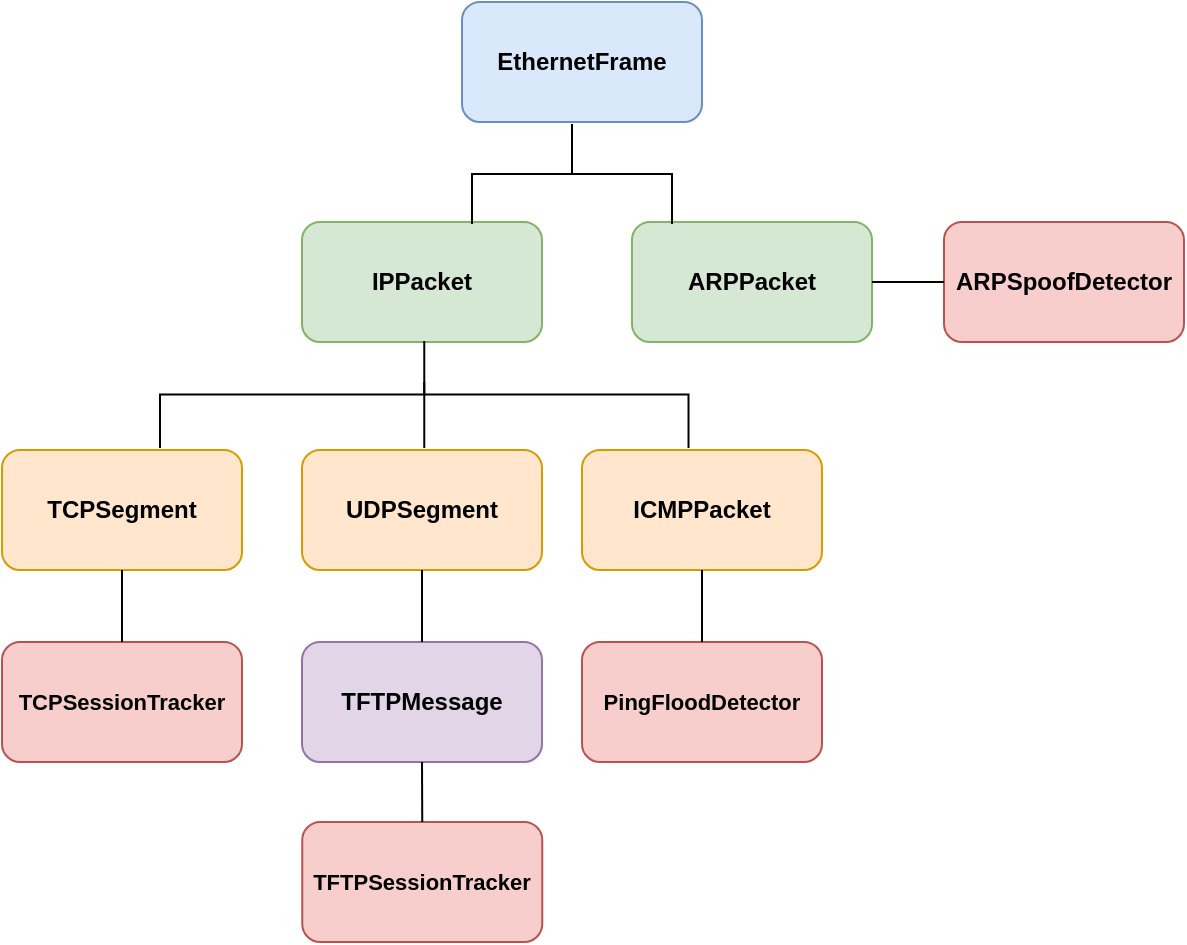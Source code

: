 <mxfile version="20.3.5" type="github">
  <diagram id="pFrUCrIVSA07nVixNRKJ" name="Page-1">
    <mxGraphModel dx="1209" dy="652" grid="1" gridSize="10" guides="1" tooltips="1" connect="1" arrows="1" fold="1" page="1" pageScale="1" pageWidth="850" pageHeight="1100" math="0" shadow="0">
      <root>
        <mxCell id="0" />
        <mxCell id="1" parent="0" />
        <mxCell id="TGutVpatn3XHoCrsepDR-1" value="EthernetFrame" style="rounded=1;whiteSpace=wrap;html=1;fillColor=#dae8fc;strokeColor=#6c8ebf;fontStyle=1;fontSize=12;" parent="1" vertex="1">
          <mxGeometry x="340" y="160" width="120" height="60" as="geometry" />
        </mxCell>
        <mxCell id="TGutVpatn3XHoCrsepDR-2" value="IPPacket" style="rounded=1;whiteSpace=wrap;html=1;fillColor=#d5e8d4;strokeColor=#82b366;fontStyle=1;fontSize=12;" parent="1" vertex="1">
          <mxGeometry x="260" y="270" width="120" height="60" as="geometry" />
        </mxCell>
        <mxCell id="TGutVpatn3XHoCrsepDR-3" value="ARPPacket" style="rounded=1;whiteSpace=wrap;html=1;fillColor=#d5e8d4;strokeColor=#82b366;fontStyle=1;fontSize=12;" parent="1" vertex="1">
          <mxGeometry x="425" y="270" width="120" height="60" as="geometry" />
        </mxCell>
        <mxCell id="TGutVpatn3XHoCrsepDR-4" value="TCPSegment" style="rounded=1;whiteSpace=wrap;html=1;fillColor=#ffe6cc;strokeColor=#d79b00;fontStyle=1;fontSize=12;" parent="1" vertex="1">
          <mxGeometry x="110" y="384" width="120" height="60" as="geometry" />
        </mxCell>
        <mxCell id="TGutVpatn3XHoCrsepDR-5" value="UDPSegment" style="rounded=1;whiteSpace=wrap;html=1;fillColor=#ffe6cc;strokeColor=#d79b00;fontStyle=1;fontSize=12;" parent="1" vertex="1">
          <mxGeometry x="260" y="384" width="120" height="60" as="geometry" />
        </mxCell>
        <mxCell id="TGutVpatn3XHoCrsepDR-6" value="ICMPPacket" style="rounded=1;whiteSpace=wrap;html=1;fillColor=#ffe6cc;strokeColor=#d79b00;fontStyle=1;fontSize=12;" parent="1" vertex="1">
          <mxGeometry x="400" y="384" width="120" height="60" as="geometry" />
        </mxCell>
        <mxCell id="TGutVpatn3XHoCrsepDR-7" value="" style="strokeWidth=1;html=1;shape=mxgraph.flowchart.annotation_2;align=left;labelPosition=right;pointerEvents=1;fontSize=12;rotation=90;" parent="1" vertex="1">
          <mxGeometry x="370" y="196" width="50" height="100" as="geometry" />
        </mxCell>
        <mxCell id="TGutVpatn3XHoCrsepDR-8" value="" style="strokeWidth=1;html=1;shape=mxgraph.flowchart.annotation_2;align=left;labelPosition=right;pointerEvents=1;fontSize=12;rotation=90;" parent="1" vertex="1">
          <mxGeometry x="294.38" y="224.13" width="53.5" height="264.25" as="geometry" />
        </mxCell>
        <mxCell id="TGutVpatn3XHoCrsepDR-10" value="" style="endArrow=none;html=1;rounded=0;fontSize=12;exitX=1;exitY=0.5;exitDx=0;exitDy=0;exitPerimeter=0;entryX=0.383;entryY=0.5;entryDx=0;entryDy=0;entryPerimeter=0;" parent="1" source="TGutVpatn3XHoCrsepDR-8" target="TGutVpatn3XHoCrsepDR-8" edge="1">
          <mxGeometry width="50" height="50" relative="1" as="geometry">
            <mxPoint x="400" y="360" as="sourcePoint" />
            <mxPoint x="450" y="310" as="targetPoint" />
          </mxGeometry>
        </mxCell>
        <mxCell id="TGutVpatn3XHoCrsepDR-12" value="ARPSpoofDetector" style="rounded=1;whiteSpace=wrap;html=1;fillColor=#f8cecc;strokeColor=#b85450;fontStyle=1;fontSize=12;" parent="1" vertex="1">
          <mxGeometry x="581" y="270" width="120" height="60" as="geometry" />
        </mxCell>
        <mxCell id="TGutVpatn3XHoCrsepDR-13" value="TFTPMessage" style="rounded=1;whiteSpace=wrap;html=1;fillColor=#e1d5e7;strokeColor=#9673a6;fontStyle=1;fontSize=12;" parent="1" vertex="1">
          <mxGeometry x="260" y="480" width="120" height="60" as="geometry" />
        </mxCell>
        <mxCell id="TGutVpatn3XHoCrsepDR-14" value="" style="endArrow=none;html=1;rounded=0;fontSize=12;exitX=0.5;exitY=1;exitDx=0;exitDy=0;entryX=0.5;entryY=0;entryDx=0;entryDy=0;" parent="1" source="TGutVpatn3XHoCrsepDR-5" target="TGutVpatn3XHoCrsepDR-13" edge="1">
          <mxGeometry width="50" height="50" relative="1" as="geometry">
            <mxPoint x="400" y="360" as="sourcePoint" />
            <mxPoint x="450" y="310" as="targetPoint" />
          </mxGeometry>
        </mxCell>
        <mxCell id="muXDeviu0V_BTwdK5TIc-1" value="TCPSessionTracker" style="rounded=1;whiteSpace=wrap;html=1;fillColor=#f8cecc;strokeColor=#b85450;fontStyle=1;fontSize=11;" vertex="1" parent="1">
          <mxGeometry x="110" y="480" width="120" height="60" as="geometry" />
        </mxCell>
        <mxCell id="muXDeviu0V_BTwdK5TIc-2" value="TFTPSessionTracker" style="rounded=1;whiteSpace=wrap;html=1;fillColor=#f8cecc;strokeColor=#b85450;fontStyle=1;fontSize=11;" vertex="1" parent="1">
          <mxGeometry x="260.13" y="570" width="120" height="60" as="geometry" />
        </mxCell>
        <mxCell id="muXDeviu0V_BTwdK5TIc-3" value="PingFloodDetector" style="rounded=1;whiteSpace=wrap;html=1;fillColor=#f8cecc;strokeColor=#b85450;fontStyle=1;fontSize=11;" vertex="1" parent="1">
          <mxGeometry x="400" y="480" width="120" height="60" as="geometry" />
        </mxCell>
        <mxCell id="muXDeviu0V_BTwdK5TIc-4" value="" style="endArrow=none;html=1;rounded=0;fontSize=11;exitX=0.5;exitY=1;exitDx=0;exitDy=0;entryX=0.5;entryY=0;entryDx=0;entryDy=0;" edge="1" parent="1" source="TGutVpatn3XHoCrsepDR-6" target="muXDeviu0V_BTwdK5TIc-3">
          <mxGeometry width="50" height="50" relative="1" as="geometry">
            <mxPoint x="400" y="460" as="sourcePoint" />
            <mxPoint x="450" y="410" as="targetPoint" />
          </mxGeometry>
        </mxCell>
        <mxCell id="muXDeviu0V_BTwdK5TIc-5" value="" style="endArrow=none;html=1;rounded=0;fontSize=11;exitX=0.5;exitY=1;exitDx=0;exitDy=0;entryX=0.5;entryY=0;entryDx=0;entryDy=0;" edge="1" parent="1" source="TGutVpatn3XHoCrsepDR-4" target="muXDeviu0V_BTwdK5TIc-1">
          <mxGeometry width="50" height="50" relative="1" as="geometry">
            <mxPoint x="400" y="460" as="sourcePoint" />
            <mxPoint x="450" y="410" as="targetPoint" />
          </mxGeometry>
        </mxCell>
        <mxCell id="muXDeviu0V_BTwdK5TIc-6" value="" style="endArrow=none;html=1;rounded=0;fontSize=11;exitX=0.5;exitY=1;exitDx=0;exitDy=0;entryX=0.5;entryY=0;entryDx=0;entryDy=0;" edge="1" parent="1" source="TGutVpatn3XHoCrsepDR-13" target="muXDeviu0V_BTwdK5TIc-2">
          <mxGeometry width="50" height="50" relative="1" as="geometry">
            <mxPoint x="400" y="460" as="sourcePoint" />
            <mxPoint x="450" y="410" as="targetPoint" />
          </mxGeometry>
        </mxCell>
        <mxCell id="muXDeviu0V_BTwdK5TIc-7" value="" style="endArrow=none;html=1;rounded=0;fontSize=11;exitX=1;exitY=0.5;exitDx=0;exitDy=0;entryX=0;entryY=0.5;entryDx=0;entryDy=0;strokeColor=default;" edge="1" parent="1" source="TGutVpatn3XHoCrsepDR-3" target="TGutVpatn3XHoCrsepDR-12">
          <mxGeometry width="50" height="50" relative="1" as="geometry">
            <mxPoint x="400" y="460" as="sourcePoint" />
            <mxPoint x="450" y="410" as="targetPoint" />
          </mxGeometry>
        </mxCell>
      </root>
    </mxGraphModel>
  </diagram>
</mxfile>
